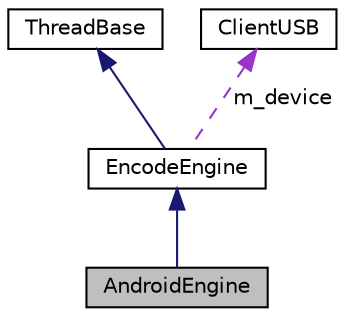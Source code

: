 digraph "AndroidEngine"
{
 // LATEX_PDF_SIZE
  edge [fontname="Helvetica",fontsize="10",labelfontname="Helvetica",labelfontsize="10"];
  node [fontname="Helvetica",fontsize="10",shape=record];
  Node1 [label="AndroidEngine",height=0.2,width=0.4,color="black", fillcolor="grey75", style="filled", fontcolor="black",tooltip=" "];
  Node2 -> Node1 [dir="back",color="midnightblue",fontsize="10",style="solid",fontname="Helvetica"];
  Node2 [label="EncodeEngine",height=0.2,width=0.4,color="black", fillcolor="white", style="filled",URL="$classEncodeEngine.html",tooltip=" "];
  Node3 -> Node2 [dir="back",color="midnightblue",fontsize="10",style="solid",fontname="Helvetica"];
  Node3 [label="ThreadBase",height=0.2,width=0.4,color="black", fillcolor="white", style="filled",URL="$classThreadBase.html",tooltip=" "];
  Node4 -> Node2 [dir="back",color="darkorchid3",fontsize="10",style="dashed",label=" m_device" ,fontname="Helvetica"];
  Node4 [label="ClientUSB",height=0.2,width=0.4,color="black", fillcolor="white", style="filled",URL="$classClientUSB.html",tooltip=" "];
}
